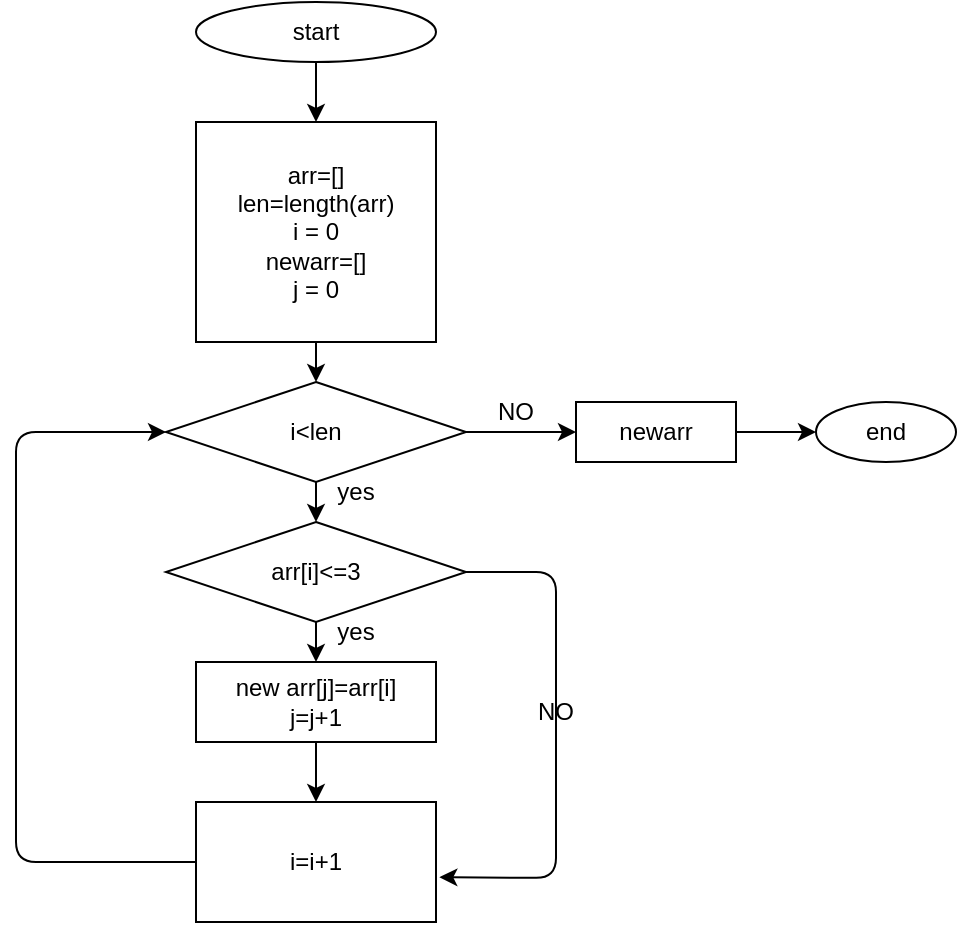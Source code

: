 <mxfile>
    <diagram id="W2AvJbQXLjKiDPR53RMC" name="Страница 1">
        <mxGraphModel dx="768" dy="311" grid="1" gridSize="10" guides="1" tooltips="1" connect="1" arrows="1" fold="1" page="1" pageScale="1" pageWidth="827" pageHeight="1169" math="0" shadow="0">
            <root>
                <mxCell id="0"/>
                <mxCell id="1" parent="0"/>
                <mxCell id="10" value="" style="edgeStyle=none;html=1;fontSize=12;" edge="1" parent="1" source="2" target="5">
                    <mxGeometry relative="1" as="geometry"/>
                </mxCell>
                <mxCell id="2" value="start" style="ellipse;whiteSpace=wrap;html=1;" vertex="1" parent="1">
                    <mxGeometry x="210" y="30" width="120" height="30" as="geometry"/>
                </mxCell>
                <mxCell id="14" style="edgeStyle=none;html=1;exitX=0.5;exitY=1;exitDx=0;exitDy=0;entryX=0.5;entryY=0;entryDx=0;entryDy=0;fontSize=12;" edge="1" parent="1" source="5" target="12">
                    <mxGeometry relative="1" as="geometry"/>
                </mxCell>
                <mxCell id="5" value="arr=[]&lt;br&gt;len=length(arr)&lt;br&gt;i = 0&lt;br&gt;newarr=[]&lt;br&gt;j = 0" style="rounded=0;whiteSpace=wrap;html=1;" vertex="1" parent="1">
                    <mxGeometry x="210" y="90" width="120" height="110" as="geometry"/>
                </mxCell>
                <mxCell id="16" style="edgeStyle=none;html=1;exitX=0.5;exitY=1;exitDx=0;exitDy=0;entryX=0.5;entryY=0;entryDx=0;entryDy=0;fontSize=12;" edge="1" parent="1" source="6" target="7">
                    <mxGeometry relative="1" as="geometry"/>
                </mxCell>
                <mxCell id="19" style="edgeStyle=none;html=1;exitX=1;exitY=0.5;exitDx=0;exitDy=0;entryX=1.014;entryY=0.627;entryDx=0;entryDy=0;entryPerimeter=0;fontSize=12;" edge="1" parent="1" source="6" target="8">
                    <mxGeometry relative="1" as="geometry">
                        <Array as="points">
                            <mxPoint x="390" y="315"/>
                            <mxPoint x="390" y="468"/>
                        </Array>
                    </mxGeometry>
                </mxCell>
                <mxCell id="6" value="arr[i]&amp;lt;=3" style="rhombus;whiteSpace=wrap;html=1;" vertex="1" parent="1">
                    <mxGeometry x="195" y="290" width="150" height="50" as="geometry"/>
                </mxCell>
                <mxCell id="17" style="edgeStyle=none;html=1;exitX=0.5;exitY=1;exitDx=0;exitDy=0;entryX=0.5;entryY=0;entryDx=0;entryDy=0;fontSize=12;" edge="1" parent="1" source="7" target="8">
                    <mxGeometry relative="1" as="geometry"/>
                </mxCell>
                <mxCell id="7" value="new arr[j]=arr[i]&lt;br&gt;j=j+1" style="rounded=0;whiteSpace=wrap;html=1;" vertex="1" parent="1">
                    <mxGeometry x="210" y="360" width="120" height="40" as="geometry"/>
                </mxCell>
                <mxCell id="18" style="edgeStyle=none;html=1;entryX=0;entryY=0.5;entryDx=0;entryDy=0;fontSize=12;" edge="1" parent="1" source="8" target="12">
                    <mxGeometry relative="1" as="geometry">
                        <Array as="points">
                            <mxPoint x="120" y="460"/>
                            <mxPoint x="120" y="245"/>
                        </Array>
                    </mxGeometry>
                </mxCell>
                <mxCell id="8" value="&lt;font style=&quot;font-size: 12px&quot;&gt;i=i+1&lt;/font&gt;" style="rounded=0;whiteSpace=wrap;html=1;fontSize=8;" vertex="1" parent="1">
                    <mxGeometry x="210" y="430" width="120" height="60" as="geometry"/>
                </mxCell>
                <mxCell id="15" style="edgeStyle=none;html=1;exitX=0.5;exitY=1;exitDx=0;exitDy=0;entryX=0.5;entryY=0;entryDx=0;entryDy=0;fontSize=12;" edge="1" parent="1" source="12" target="6">
                    <mxGeometry relative="1" as="geometry"/>
                </mxCell>
                <mxCell id="20" style="edgeStyle=none;html=1;exitX=1;exitY=0.5;exitDx=0;exitDy=0;fontSize=12;startArrow=none;" edge="1" parent="1">
                    <mxGeometry relative="1" as="geometry">
                        <mxPoint x="400" y="244.833" as="targetPoint"/>
                        <mxPoint x="400" y="245" as="sourcePoint"/>
                    </mxGeometry>
                </mxCell>
                <mxCell id="27" style="edgeStyle=none;html=1;exitX=1;exitY=0.5;exitDx=0;exitDy=0;entryX=0;entryY=0.5;entryDx=0;entryDy=0;fontSize=12;" edge="1" parent="1" source="12" target="21">
                    <mxGeometry relative="1" as="geometry"/>
                </mxCell>
                <mxCell id="12" value="i&amp;lt;len" style="rhombus;whiteSpace=wrap;html=1;fontSize=12;" vertex="1" parent="1">
                    <mxGeometry x="195" y="220" width="150" height="50" as="geometry"/>
                </mxCell>
                <mxCell id="23" value="" style="edgeStyle=none;html=1;fontSize=12;" edge="1" parent="1" source="21" target="22">
                    <mxGeometry relative="1" as="geometry"/>
                </mxCell>
                <mxCell id="21" value="newarr" style="rounded=0;whiteSpace=wrap;html=1;fontSize=12;" vertex="1" parent="1">
                    <mxGeometry x="400" y="230" width="80" height="30" as="geometry"/>
                </mxCell>
                <mxCell id="22" value="end" style="ellipse;whiteSpace=wrap;html=1;fontSize=12;" vertex="1" parent="1">
                    <mxGeometry x="520" y="230" width="70" height="30" as="geometry"/>
                </mxCell>
                <mxCell id="26" value="NO" style="text;html=1;strokeColor=none;fillColor=none;align=center;verticalAlign=middle;whiteSpace=wrap;rounded=0;fontSize=12;" vertex="1" parent="1">
                    <mxGeometry x="340" y="220" width="60" height="30" as="geometry"/>
                </mxCell>
                <mxCell id="28" value="NO" style="text;html=1;strokeColor=none;fillColor=none;align=center;verticalAlign=middle;whiteSpace=wrap;rounded=0;fontSize=12;" vertex="1" parent="1">
                    <mxGeometry x="360" y="370" width="60" height="30" as="geometry"/>
                </mxCell>
                <mxCell id="29" value="yes" style="text;html=1;strokeColor=none;fillColor=none;align=center;verticalAlign=middle;whiteSpace=wrap;rounded=0;fontSize=12;" vertex="1" parent="1">
                    <mxGeometry x="260" y="260" width="60" height="30" as="geometry"/>
                </mxCell>
                <mxCell id="30" value="yes" style="text;html=1;strokeColor=none;fillColor=none;align=center;verticalAlign=middle;whiteSpace=wrap;rounded=0;fontSize=12;" vertex="1" parent="1">
                    <mxGeometry x="260" y="330" width="60" height="30" as="geometry"/>
                </mxCell>
            </root>
        </mxGraphModel>
    </diagram>
</mxfile>